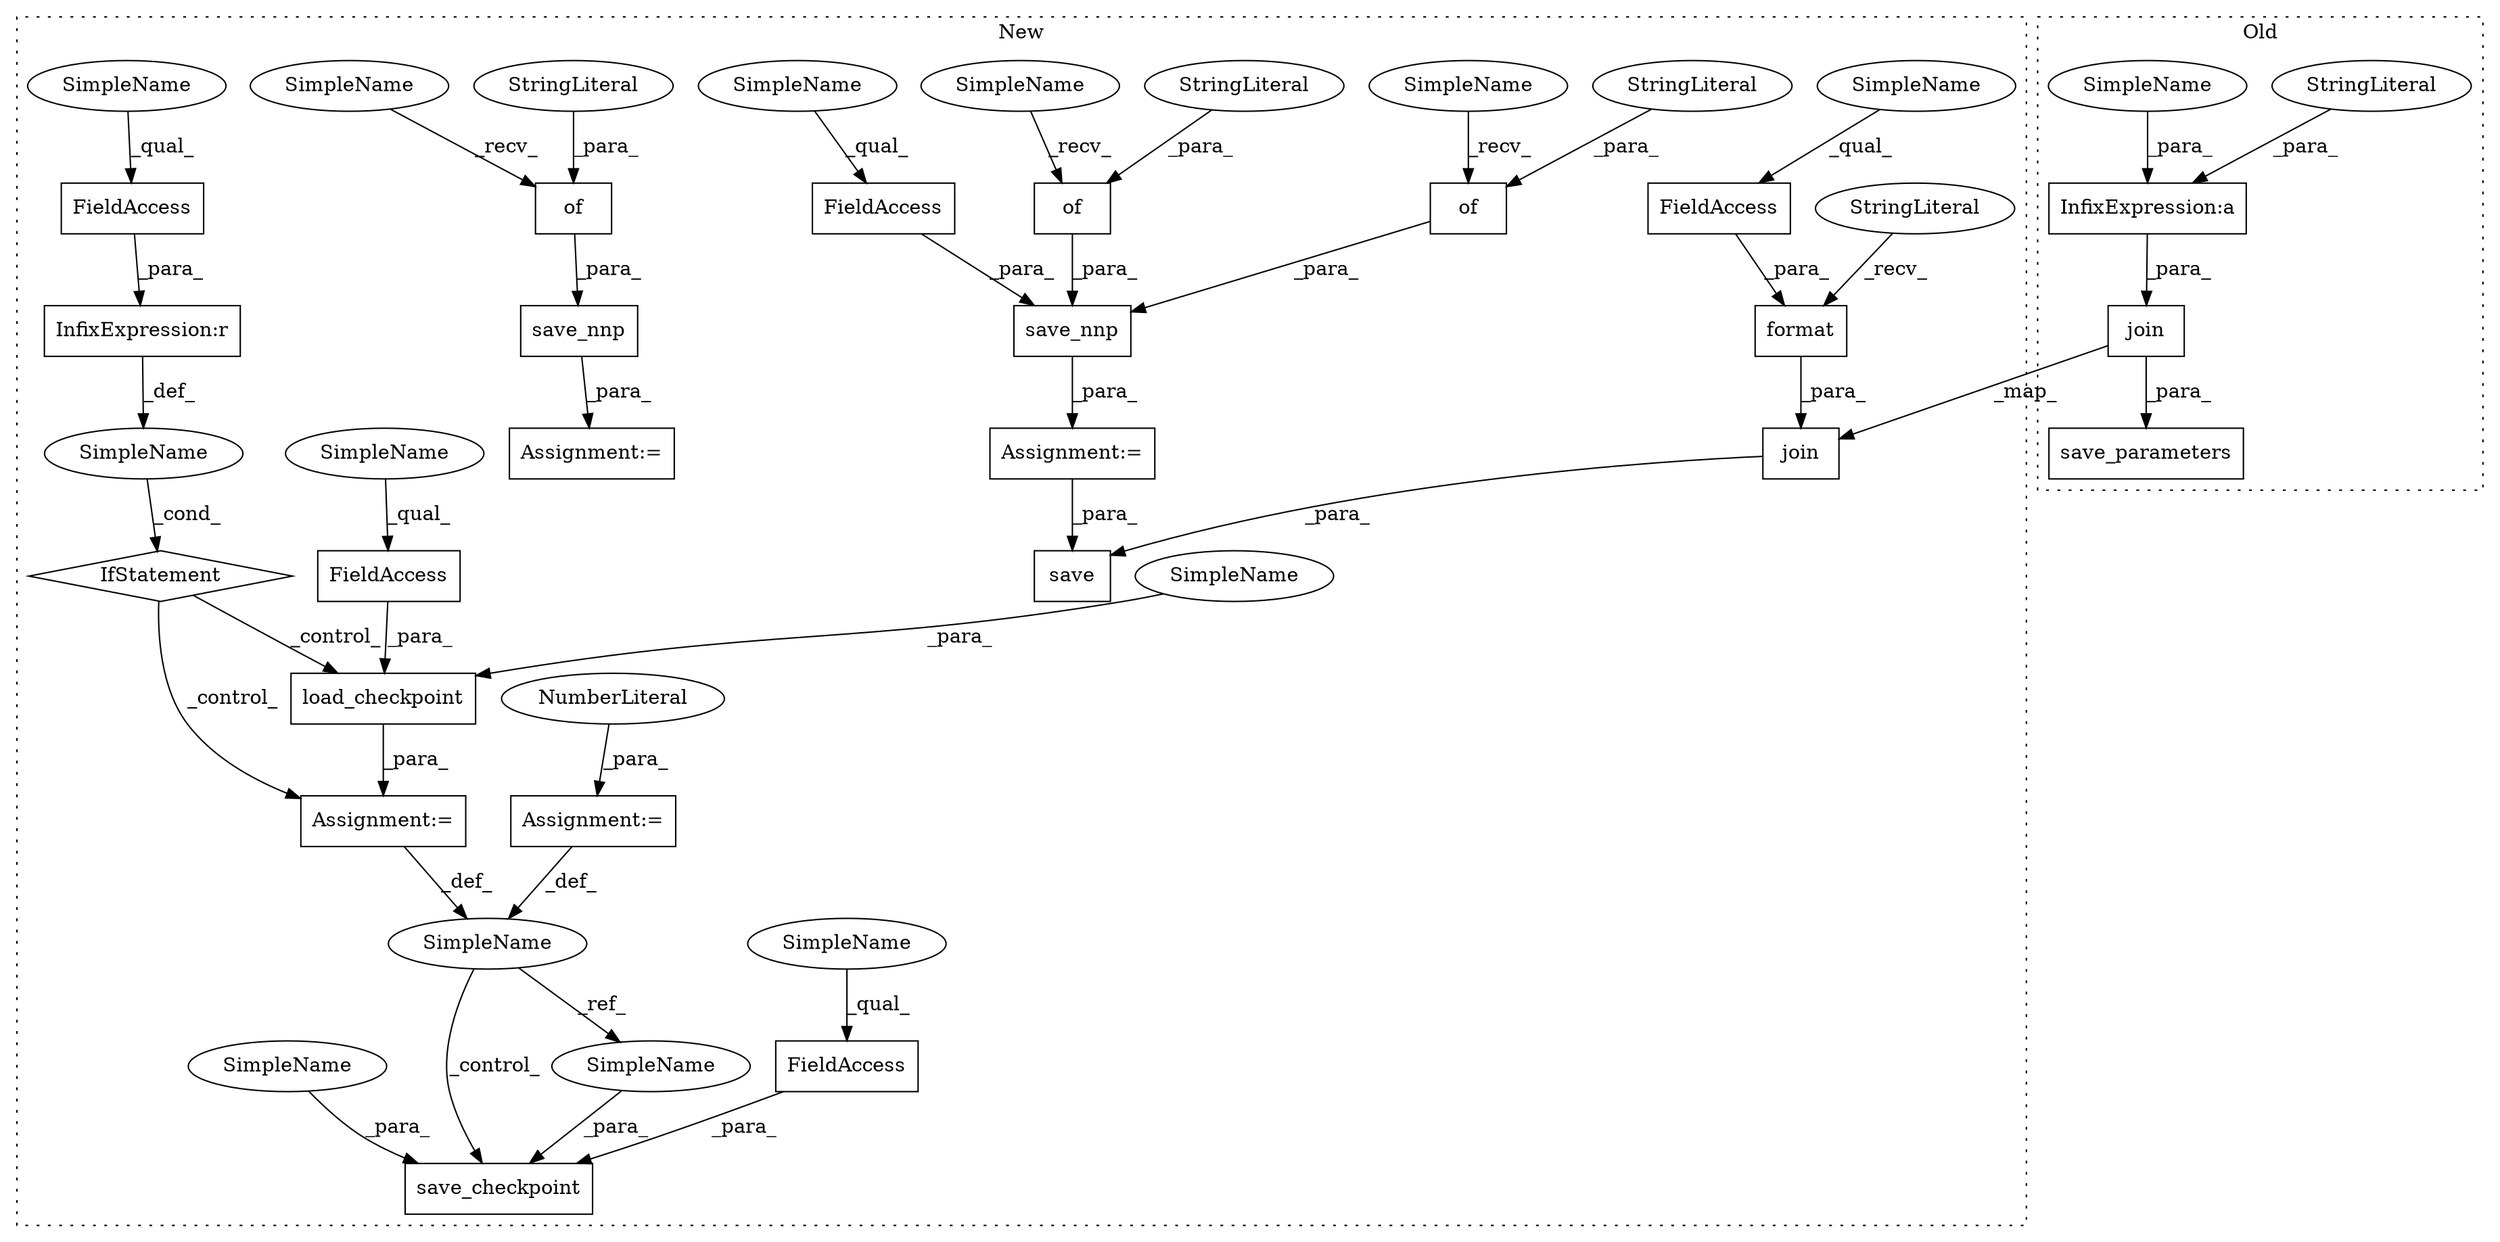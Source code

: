 digraph G {
subgraph cluster0 {
1 [label="save_parameters" a="32" s="6207,6278" l="16,1" shape="box"];
9 [label="InfixExpression:a" a="27" s="6273" l="3" shape="box"];
17 [label="join" a="32" s="6231,6277" l="5,1" shape="box"];
32 [label="StringLiteral" a="45" s="6257" l="16" shape="ellipse"];
42 [label="SimpleName" a="42" s="6276" l="1" shape="ellipse"];
label = "Old";
style="dotted";
}
subgraph cluster1 {
2 [label="IfStatement" a="25" s="5384,5411" l="4,2" shape="diamond"];
3 [label="load_checkpoint" a="32" s="5433,5471" l="16,1" shape="box"];
4 [label="SimpleName" a="42" s="" l="" shape="ellipse"];
5 [label="InfixExpression:r" a="27" s="5403" l="4" shape="box"];
6 [label="FieldAccess" a="22" s="5449" l="15" shape="box"];
7 [label="FieldAccess" a="22" s="5388" l="15" shape="box"];
8 [label="Assignment:=" a="7" s="5432" l="1" shape="box"];
10 [label="SimpleName" a="42" s="6138" l="1" shape="ellipse"];
11 [label="Assignment:=" a="7" s="5376" l="1" shape="box"];
12 [label="NumberLiteral" a="34" s="5377" l="1" shape="ellipse"];
13 [label="FieldAccess" a="22" s="5822" l="15" shape="box"];
14 [label="save_nnp" a="32" s="5776,5837" l="9,1" shape="box"];
15 [label="FieldAccess" a="22" s="6670" l="20" shape="box"];
16 [label="save" a="32" s="5862,5950" l="5,1" shape="box"];
18 [label="join" a="32" s="5875,5940" l="5,1" shape="box"];
19 [label="FieldAccess" a="22" s="5931" l="8" shape="box"];
20 [label="save_checkpoint" a="32" s="6654,6699" l="16,1" shape="box"];
21 [label="of" a="32" s="5789,5802" l="3,1" shape="box"];
22 [label="of" a="32" s="5808,5820" l="3,1" shape="box"];
23 [label="StringLiteral" a="45" s="5811" l="3" shape="ellipse"];
24 [label="StringLiteral" a="45" s="5792" l="3" shape="ellipse"];
25 [label="of" a="32" s="7619,7631" l="3,1" shape="box"];
26 [label="StringLiteral" a="45" s="7622" l="3" shape="ellipse"];
27 [label="save_nnp" a="32" s="7587,7648" l="9,1" shape="box"];
28 [label="Assignment:=" a="7" s="5775" l="1" shape="box"];
29 [label="Assignment:=" a="7" s="7586" l="1" shape="box"];
30 [label="format" a="32" s="5924,5939" l="7,1" shape="box"];
31 [label="StringLiteral" a="45" s="5901" l="22" shape="ellipse"];
33 [label="SimpleName" a="42" s="7615" l="3" shape="ellipse"];
34 [label="SimpleName" a="42" s="5804" l="3" shape="ellipse"];
35 [label="SimpleName" a="42" s="5785" l="3" shape="ellipse"];
36 [label="SimpleName" a="42" s="6691" l="1" shape="ellipse"];
37 [label="SimpleName" a="42" s="5388" l="4" shape="ellipse"];
38 [label="SimpleName" a="42" s="5449" l="4" shape="ellipse"];
39 [label="SimpleName" a="42" s="5822" l="4" shape="ellipse"];
40 [label="SimpleName" a="42" s="5931" l="4" shape="ellipse"];
41 [label="SimpleName" a="42" s="6670" l="4" shape="ellipse"];
43 [label="SimpleName" a="42" s="5465" l="6" shape="ellipse"];
44 [label="SimpleName" a="42" s="6693" l="6" shape="ellipse"];
label = "New";
style="dotted";
}
2 -> 8 [label="_control_"];
2 -> 3 [label="_control_"];
3 -> 8 [label="_para_"];
4 -> 2 [label="_cond_"];
5 -> 4 [label="_def_"];
6 -> 3 [label="_para_"];
7 -> 5 [label="_para_"];
8 -> 10 [label="_def_"];
9 -> 17 [label="_para_"];
10 -> 20 [label="_control_"];
10 -> 36 [label="_ref_"];
11 -> 10 [label="_def_"];
12 -> 11 [label="_para_"];
13 -> 14 [label="_para_"];
14 -> 28 [label="_para_"];
15 -> 20 [label="_para_"];
17 -> 1 [label="_para_"];
17 -> 18 [label="_map_"];
18 -> 16 [label="_para_"];
19 -> 30 [label="_para_"];
21 -> 14 [label="_para_"];
22 -> 14 [label="_para_"];
23 -> 22 [label="_para_"];
24 -> 21 [label="_para_"];
25 -> 27 [label="_para_"];
26 -> 25 [label="_para_"];
27 -> 29 [label="_para_"];
28 -> 16 [label="_para_"];
30 -> 18 [label="_para_"];
31 -> 30 [label="_recv_"];
32 -> 9 [label="_para_"];
33 -> 25 [label="_recv_"];
34 -> 22 [label="_recv_"];
35 -> 21 [label="_recv_"];
36 -> 20 [label="_para_"];
37 -> 7 [label="_qual_"];
38 -> 6 [label="_qual_"];
39 -> 13 [label="_qual_"];
40 -> 19 [label="_qual_"];
41 -> 15 [label="_qual_"];
42 -> 9 [label="_para_"];
43 -> 3 [label="_para_"];
44 -> 20 [label="_para_"];
}